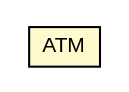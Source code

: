 #!/usr/local/bin/dot
#
# Class diagram 
# Generated by UMLGraph version R5_6 (http://www.umlgraph.org/)
#

digraph G {
	edge [fontname="arial",fontsize=10,labelfontname="arial",labelfontsize=10];
	node [fontname="arial",fontsize=10,shape=plaintext];
	nodesep=0.25;
	ranksep=0.5;
	// java_oo.atm.learn.ATM
	c871 [label=<<table title="java_oo.atm.learn.ATM" border="0" cellborder="1" cellspacing="0" cellpadding="2" port="p" bgcolor="lemonChiffon" href="./ATM.html">
		<tr><td><table border="0" cellspacing="0" cellpadding="1">
<tr><td align="center" balign="center"> ATM </td></tr>
		</table></td></tr>
		</table>>, URL="./ATM.html", fontname="arial", fontcolor="black", fontsize=10.0];
}

